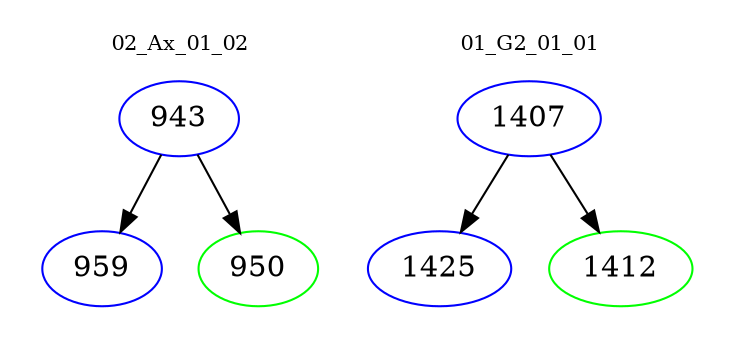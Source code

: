 digraph{
subgraph cluster_0 {
color = white
label = "02_Ax_01_02";
fontsize=10;
T0_943 [label="943", color="blue"]
T0_943 -> T0_959 [color="black"]
T0_959 [label="959", color="blue"]
T0_943 -> T0_950 [color="black"]
T0_950 [label="950", color="green"]
}
subgraph cluster_1 {
color = white
label = "01_G2_01_01";
fontsize=10;
T1_1407 [label="1407", color="blue"]
T1_1407 -> T1_1425 [color="black"]
T1_1425 [label="1425", color="blue"]
T1_1407 -> T1_1412 [color="black"]
T1_1412 [label="1412", color="green"]
}
}
